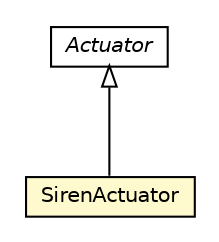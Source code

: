 #!/usr/local/bin/dot
#
# Class diagram 
# Generated by UMLGraph version R5_6-24-gf6e263 (http://www.umlgraph.org/)
#

digraph G {
	edge [fontname="Helvetica",fontsize=10,labelfontname="Helvetica",labelfontsize=10];
	node [fontname="Helvetica",fontsize=10,shape=plaintext];
	nodesep=0.25;
	ranksep=0.5;
	// org.universAAL.ontology.device.Actuator
	c7649704 [label=<<table title="org.universAAL.ontology.device.Actuator" border="0" cellborder="1" cellspacing="0" cellpadding="2" port="p" href="../Actuator.html">
		<tr><td><table border="0" cellspacing="0" cellpadding="1">
<tr><td align="center" balign="center"><font face="Helvetica-Oblique"> Actuator </font></td></tr>
		</table></td></tr>
		</table>>, URL="../Actuator.html", fontname="Helvetica", fontcolor="black", fontsize=10.0];
	// org.universAAL.ontology.device.home.SirenActuator
	c7649859 [label=<<table title="org.universAAL.ontology.device.home.SirenActuator" border="0" cellborder="1" cellspacing="0" cellpadding="2" port="p" bgcolor="lemonChiffon" href="./SirenActuator.html">
		<tr><td><table border="0" cellspacing="0" cellpadding="1">
<tr><td align="center" balign="center"> SirenActuator </td></tr>
		</table></td></tr>
		</table>>, URL="./SirenActuator.html", fontname="Helvetica", fontcolor="black", fontsize=10.0];
	//org.universAAL.ontology.device.home.SirenActuator extends org.universAAL.ontology.device.Actuator
	c7649704:p -> c7649859:p [dir=back,arrowtail=empty];
}

